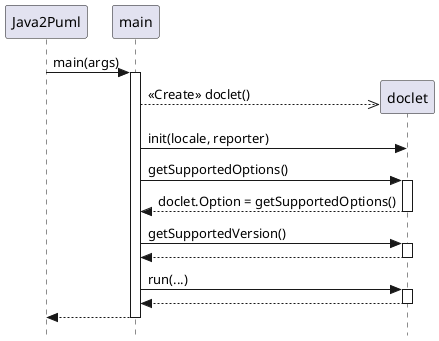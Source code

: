 @startuml
skinparam style strictuml
hide footbox

participant Java2Puml
participant main
participant doclet

Java2Puml -> main ++ : main(args)
main -->> doclet ** : <<Create>> doclet()
main -> doclet : init(locale, reporter)
main -> doclet ++ : getSupportedOptions()
return doclet.Option = getSupportedOptions()
main -> doclet ++ : getSupportedVersion()
return
main -> doclet ++ : run(...)
return
return

@enduml